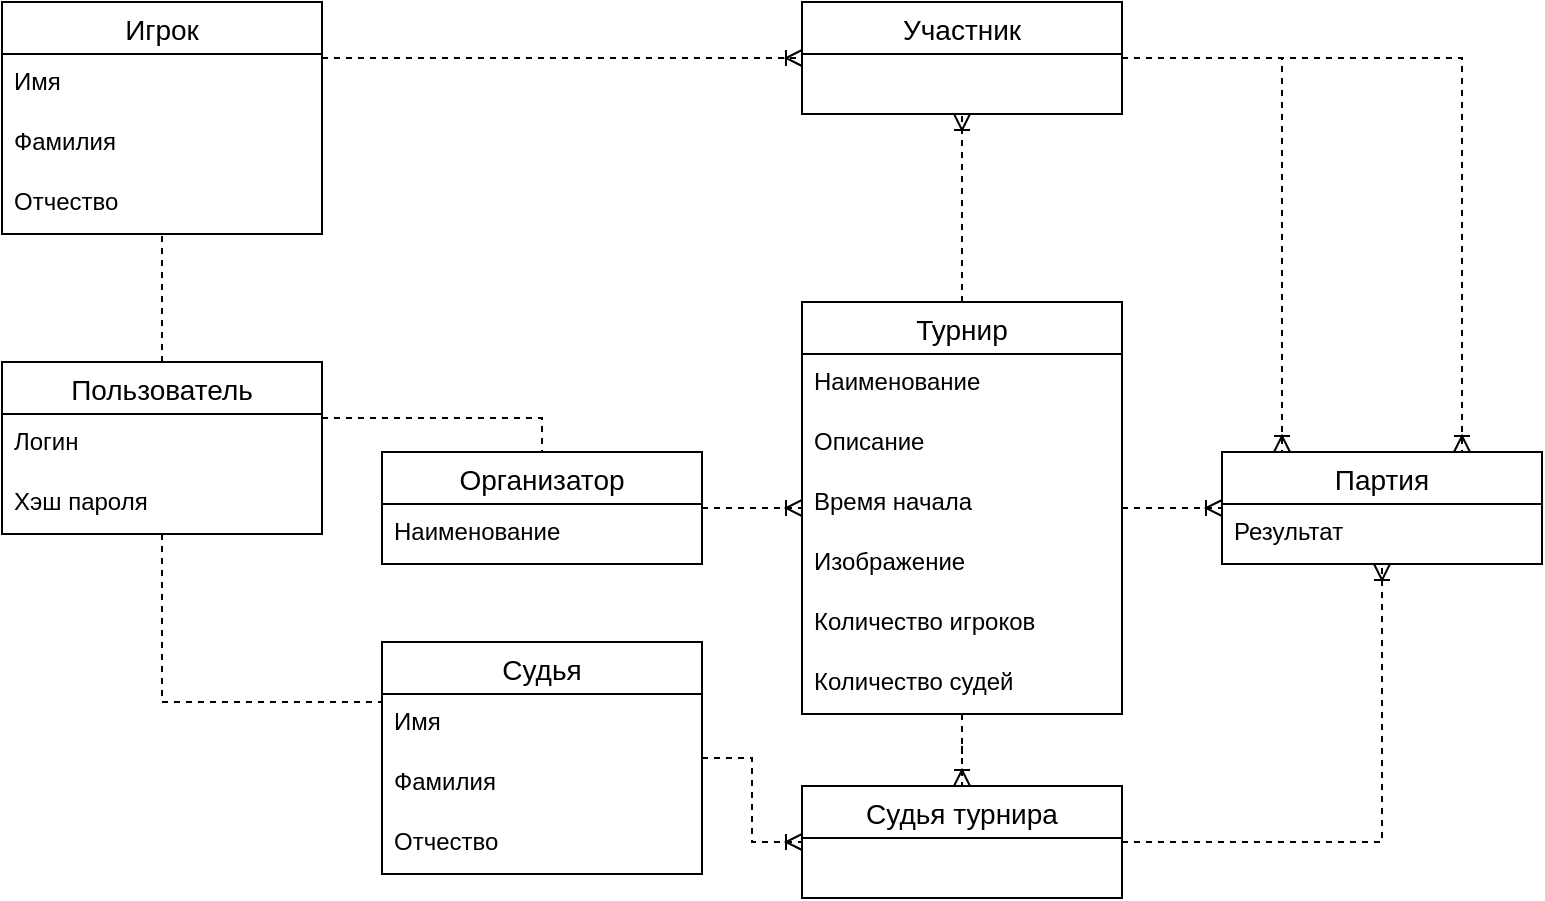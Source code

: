 <mxfile version="20.5.3" type="embed"><diagram id="R2lEEEUBdFMjLlhIrx00" name="Page-1"><mxGraphModel dx="904" dy="632" grid="1" gridSize="10" guides="1" tooltips="1" connect="1" arrows="1" fold="1" page="1" pageScale="1" pageWidth="850" pageHeight="1100" math="0" shadow="0" extFonts="Permanent Marker^https://fonts.googleapis.com/css?family=Permanent+Marker"><root><mxCell id="0"/><mxCell id="1" parent="0"/><mxCell id="Yu_OpDTn2ILr5B7UPivO-33" style="edgeStyle=orthogonalEdgeStyle;rounded=0;orthogonalLoop=1;jettySize=auto;html=1;endArrow=ERoneToMany;endFill=0;dashed=1;" parent="1" source="Yu_OpDTn2ILr5B7UPivO-1" target="Yu_OpDTn2ILr5B7UPivO-28" edge="1"><mxGeometry relative="1" as="geometry"/></mxCell><mxCell id="Yu_OpDTn2ILr5B7UPivO-1" value="Судья" style="swimlane;fontStyle=0;childLayout=stackLayout;horizontal=1;startSize=26;horizontalStack=0;resizeParent=1;resizeParentMax=0;resizeLast=0;collapsible=1;marginBottom=0;align=center;fontSize=14;" parent="1" vertex="1"><mxGeometry x="240" y="450" width="160" height="116" as="geometry"/></mxCell><mxCell id="Yu_OpDTn2ILr5B7UPivO-56" value="Имя" style="text;strokeColor=none;fillColor=none;spacingLeft=4;spacingRight=4;overflow=hidden;rotatable=0;points=[[0,0.5],[1,0.5]];portConstraint=eastwest;fontSize=12;whiteSpace=wrap;html=1;" parent="Yu_OpDTn2ILr5B7UPivO-1" vertex="1"><mxGeometry y="26" width="160" height="30" as="geometry"/></mxCell><mxCell id="Yu_OpDTn2ILr5B7UPivO-57" value="Фамилия" style="text;strokeColor=none;fillColor=none;spacingLeft=4;spacingRight=4;overflow=hidden;rotatable=0;points=[[0,0.5],[1,0.5]];portConstraint=eastwest;fontSize=12;whiteSpace=wrap;html=1;" parent="Yu_OpDTn2ILr5B7UPivO-1" vertex="1"><mxGeometry y="56" width="160" height="30" as="geometry"/></mxCell><mxCell id="Yu_OpDTn2ILr5B7UPivO-58" value="Отчество" style="text;strokeColor=none;fillColor=none;spacingLeft=4;spacingRight=4;overflow=hidden;rotatable=0;points=[[0,0.5],[1,0.5]];portConstraint=eastwest;fontSize=12;whiteSpace=wrap;html=1;" parent="Yu_OpDTn2ILr5B7UPivO-1" vertex="1"><mxGeometry y="86" width="160" height="30" as="geometry"/></mxCell><mxCell id="Yu_OpDTn2ILr5B7UPivO-12" style="edgeStyle=orthogonalEdgeStyle;rounded=0;orthogonalLoop=1;jettySize=auto;html=1;endArrow=none;endFill=0;dashed=1;" parent="1" source="Yu_OpDTn2ILr5B7UPivO-5" target="Yu_OpDTn2ILr5B7UPivO-1" edge="1"><mxGeometry relative="1" as="geometry"><Array as="points"><mxPoint x="130" y="480"/></Array></mxGeometry></mxCell><mxCell id="Yu_OpDTn2ILr5B7UPivO-17" style="edgeStyle=orthogonalEdgeStyle;rounded=0;orthogonalLoop=1;jettySize=auto;html=1;endArrow=none;endFill=0;dashed=1;" parent="1" source="Yu_OpDTn2ILr5B7UPivO-5" target="Yu_OpDTn2ILr5B7UPivO-13" edge="1"><mxGeometry relative="1" as="geometry"><Array as="points"><mxPoint x="240" y="338"/><mxPoint x="240" y="338"/></Array></mxGeometry></mxCell><mxCell id="Yu_OpDTn2ILr5B7UPivO-22" style="edgeStyle=orthogonalEdgeStyle;rounded=0;orthogonalLoop=1;jettySize=auto;html=1;endArrow=none;endFill=0;dashed=1;" parent="1" source="Yu_OpDTn2ILr5B7UPivO-5" target="Yu_OpDTn2ILr5B7UPivO-18" edge="1"><mxGeometry relative="1" as="geometry"/></mxCell><mxCell id="Yu_OpDTn2ILr5B7UPivO-5" value="Пользователь" style="swimlane;fontStyle=0;childLayout=stackLayout;horizontal=1;startSize=26;horizontalStack=0;resizeParent=1;resizeParentMax=0;resizeLast=0;collapsible=1;marginBottom=0;align=center;fontSize=14;" parent="1" vertex="1"><mxGeometry x="50" y="310" width="160" height="86" as="geometry"/></mxCell><mxCell id="Yu_OpDTn2ILr5B7UPivO-59" value="Логин" style="text;strokeColor=none;fillColor=none;spacingLeft=4;spacingRight=4;overflow=hidden;rotatable=0;points=[[0,0.5],[1,0.5]];portConstraint=eastwest;fontSize=12;whiteSpace=wrap;html=1;" parent="Yu_OpDTn2ILr5B7UPivO-5" vertex="1"><mxGeometry y="26" width="160" height="30" as="geometry"/></mxCell><mxCell id="Yu_OpDTn2ILr5B7UPivO-60" value="Хэш пароля" style="text;strokeColor=none;fillColor=none;spacingLeft=4;spacingRight=4;overflow=hidden;rotatable=0;points=[[0,0.5],[1,0.5]];portConstraint=eastwest;fontSize=12;whiteSpace=wrap;html=1;" parent="Yu_OpDTn2ILr5B7UPivO-5" vertex="1"><mxGeometry y="56" width="160" height="30" as="geometry"/></mxCell><mxCell id="Yu_OpDTn2ILr5B7UPivO-32" style="edgeStyle=orthogonalEdgeStyle;rounded=0;orthogonalLoop=1;jettySize=auto;html=1;endArrow=ERoneToMany;endFill=0;dashed=1;" parent="1" source="Yu_OpDTn2ILr5B7UPivO-13" target="Yu_OpDTn2ILr5B7UPivO-23" edge="1"><mxGeometry relative="1" as="geometry"/></mxCell><mxCell id="Yu_OpDTn2ILr5B7UPivO-13" value="Организатор" style="swimlane;fontStyle=0;childLayout=stackLayout;horizontal=1;startSize=26;horizontalStack=0;resizeParent=1;resizeParentMax=0;resizeLast=0;collapsible=1;marginBottom=0;align=center;fontSize=14;" parent="1" vertex="1"><mxGeometry x="240" y="355" width="160" height="56" as="geometry"/></mxCell><mxCell id="Yu_OpDTn2ILr5B7UPivO-48" value="Наименование" style="text;strokeColor=none;fillColor=none;spacingLeft=4;spacingRight=4;overflow=hidden;rotatable=0;points=[[0,0.5],[1,0.5]];portConstraint=eastwest;fontSize=12;whiteSpace=wrap;html=1;" parent="Yu_OpDTn2ILr5B7UPivO-13" vertex="1"><mxGeometry y="26" width="160" height="30" as="geometry"/></mxCell><mxCell id="Yu_OpDTn2ILr5B7UPivO-79" style="edgeStyle=orthogonalEdgeStyle;rounded=0;orthogonalLoop=1;jettySize=auto;html=1;endArrow=ERoneToMany;endFill=0;dashed=1;" parent="1" source="Yu_OpDTn2ILr5B7UPivO-18" target="Yu_OpDTn2ILr5B7UPivO-34" edge="1"><mxGeometry relative="1" as="geometry"><Array as="points"><mxPoint x="270" y="158"/><mxPoint x="270" y="158"/></Array></mxGeometry></mxCell><mxCell id="Yu_OpDTn2ILr5B7UPivO-18" value="Игрок" style="swimlane;fontStyle=0;childLayout=stackLayout;horizontal=1;startSize=26;horizontalStack=0;resizeParent=1;resizeParentMax=0;resizeLast=0;collapsible=1;marginBottom=0;align=center;fontSize=14;" parent="1" vertex="1"><mxGeometry x="50" y="130" width="160" height="116" as="geometry"/></mxCell><mxCell id="Yu_OpDTn2ILr5B7UPivO-53" value="Имя" style="text;strokeColor=none;fillColor=none;spacingLeft=4;spacingRight=4;overflow=hidden;rotatable=0;points=[[0,0.5],[1,0.5]];portConstraint=eastwest;fontSize=12;whiteSpace=wrap;html=1;" parent="Yu_OpDTn2ILr5B7UPivO-18" vertex="1"><mxGeometry y="26" width="160" height="30" as="geometry"/></mxCell><mxCell id="Yu_OpDTn2ILr5B7UPivO-54" value="Фамилия" style="text;strokeColor=none;fillColor=none;spacingLeft=4;spacingRight=4;overflow=hidden;rotatable=0;points=[[0,0.5],[1,0.5]];portConstraint=eastwest;fontSize=12;whiteSpace=wrap;html=1;" parent="Yu_OpDTn2ILr5B7UPivO-18" vertex="1"><mxGeometry y="56" width="160" height="30" as="geometry"/></mxCell><mxCell id="Yu_OpDTn2ILr5B7UPivO-55" value="Отчество" style="text;strokeColor=none;fillColor=none;spacingLeft=4;spacingRight=4;overflow=hidden;rotatable=0;points=[[0,0.5],[1,0.5]];portConstraint=eastwest;fontSize=12;whiteSpace=wrap;html=1;" parent="Yu_OpDTn2ILr5B7UPivO-18" vertex="1"><mxGeometry y="86" width="160" height="30" as="geometry"/></mxCell><mxCell id="Yu_OpDTn2ILr5B7UPivO-42" style="edgeStyle=orthogonalEdgeStyle;rounded=0;orthogonalLoop=1;jettySize=auto;html=1;endArrow=ERoneToMany;endFill=0;dashed=1;" parent="1" source="Yu_OpDTn2ILr5B7UPivO-23" target="Yu_OpDTn2ILr5B7UPivO-38" edge="1"><mxGeometry relative="1" as="geometry"/></mxCell><mxCell id="Yu_OpDTn2ILr5B7UPivO-44" style="edgeStyle=orthogonalEdgeStyle;rounded=0;orthogonalLoop=1;jettySize=auto;html=1;endArrow=ERoneToMany;endFill=0;dashed=1;" parent="1" source="Yu_OpDTn2ILr5B7UPivO-23" target="Yu_OpDTn2ILr5B7UPivO-28" edge="1"><mxGeometry relative="1" as="geometry"/></mxCell><mxCell id="Yu_OpDTn2ILr5B7UPivO-82" style="edgeStyle=orthogonalEdgeStyle;rounded=0;orthogonalLoop=1;jettySize=auto;html=1;endArrow=ERoneToMany;endFill=0;dashed=1;" parent="1" source="Yu_OpDTn2ILr5B7UPivO-23" target="Yu_OpDTn2ILr5B7UPivO-34" edge="1"><mxGeometry relative="1" as="geometry"/></mxCell><mxCell id="Yu_OpDTn2ILr5B7UPivO-23" value="Турнир" style="swimlane;fontStyle=0;childLayout=stackLayout;horizontal=1;startSize=26;horizontalStack=0;resizeParent=1;resizeParentMax=0;resizeLast=0;collapsible=1;marginBottom=0;align=center;fontSize=14;" parent="1" vertex="1"><mxGeometry x="450" y="280" width="160" height="206" as="geometry"/></mxCell><mxCell id="Yu_OpDTn2ILr5B7UPivO-49" value="Наименование" style="text;strokeColor=none;fillColor=none;spacingLeft=4;spacingRight=4;overflow=hidden;rotatable=0;points=[[0,0.5],[1,0.5]];portConstraint=eastwest;fontSize=12;whiteSpace=wrap;html=1;" parent="Yu_OpDTn2ILr5B7UPivO-23" vertex="1"><mxGeometry y="26" width="160" height="30" as="geometry"/></mxCell><mxCell id="Yu_OpDTn2ILr5B7UPivO-50" value="Описание" style="text;strokeColor=none;fillColor=none;spacingLeft=4;spacingRight=4;overflow=hidden;rotatable=0;points=[[0,0.5],[1,0.5]];portConstraint=eastwest;fontSize=12;whiteSpace=wrap;html=1;" parent="Yu_OpDTn2ILr5B7UPivO-23" vertex="1"><mxGeometry y="56" width="160" height="30" as="geometry"/></mxCell><mxCell id="Yu_OpDTn2ILr5B7UPivO-52" value="Время начала" style="text;strokeColor=none;fillColor=none;spacingLeft=4;spacingRight=4;overflow=hidden;rotatable=0;points=[[0,0.5],[1,0.5]];portConstraint=eastwest;fontSize=12;whiteSpace=wrap;html=1;" parent="Yu_OpDTn2ILr5B7UPivO-23" vertex="1"><mxGeometry y="86" width="160" height="30" as="geometry"/></mxCell><mxCell id="10" value="Изображение" style="text;strokeColor=none;fillColor=none;spacingLeft=4;spacingRight=4;overflow=hidden;rotatable=0;points=[[0,0.5],[1,0.5]];portConstraint=eastwest;fontSize=12;" vertex="1" parent="Yu_OpDTn2ILr5B7UPivO-23"><mxGeometry y="116" width="160" height="30" as="geometry"/></mxCell><mxCell id="8" value="Количество игроков" style="text;strokeColor=none;fillColor=none;spacingLeft=4;spacingRight=4;overflow=hidden;rotatable=0;points=[[0,0.5],[1,0.5]];portConstraint=eastwest;fontSize=12;" vertex="1" parent="Yu_OpDTn2ILr5B7UPivO-23"><mxGeometry y="146" width="160" height="30" as="geometry"/></mxCell><mxCell id="9" value="Количество судей" style="text;strokeColor=none;fillColor=none;spacingLeft=4;spacingRight=4;overflow=hidden;rotatable=0;points=[[0,0.5],[1,0.5]];portConstraint=eastwest;fontSize=12;" vertex="1" parent="Yu_OpDTn2ILr5B7UPivO-23"><mxGeometry y="176" width="160" height="30" as="geometry"/></mxCell><mxCell id="Yu_OpDTn2ILr5B7UPivO-45" style="edgeStyle=orthogonalEdgeStyle;rounded=0;orthogonalLoop=1;jettySize=auto;html=1;endArrow=ERoneToMany;endFill=0;dashed=1;" parent="1" source="Yu_OpDTn2ILr5B7UPivO-28" target="Yu_OpDTn2ILr5B7UPivO-38" edge="1"><mxGeometry relative="1" as="geometry"/></mxCell><mxCell id="Yu_OpDTn2ILr5B7UPivO-28" value="Судья турнира" style="swimlane;fontStyle=0;childLayout=stackLayout;horizontal=1;startSize=26;horizontalStack=0;resizeParent=1;resizeParentMax=0;resizeLast=0;collapsible=1;marginBottom=0;align=center;fontSize=14;" parent="1" vertex="1"><mxGeometry x="450" y="522" width="160" height="56" as="geometry"/></mxCell><mxCell id="2" style="edgeStyle=orthogonalEdgeStyle;rounded=0;orthogonalLoop=1;jettySize=auto;html=1;endArrow=ERoneToMany;endFill=0;dashed=1;" edge="1" parent="1" source="Yu_OpDTn2ILr5B7UPivO-34" target="Yu_OpDTn2ILr5B7UPivO-38"><mxGeometry relative="1" as="geometry"><Array as="points"><mxPoint x="780" y="158"/></Array></mxGeometry></mxCell><mxCell id="5" style="edgeStyle=orthogonalEdgeStyle;rounded=0;orthogonalLoop=1;jettySize=auto;html=1;dashed=1;endArrow=ERoneToMany;endFill=0;" edge="1" parent="1" source="Yu_OpDTn2ILr5B7UPivO-34" target="Yu_OpDTn2ILr5B7UPivO-38"><mxGeometry relative="1" as="geometry"><Array as="points"><mxPoint x="690" y="158"/></Array></mxGeometry></mxCell><mxCell id="Yu_OpDTn2ILr5B7UPivO-34" value="Участник" style="swimlane;fontStyle=0;childLayout=stackLayout;horizontal=1;startSize=26;horizontalStack=0;resizeParent=1;resizeParentMax=0;resizeLast=0;collapsible=1;marginBottom=0;align=center;fontSize=14;" parent="1" vertex="1"><mxGeometry x="450" y="130" width="160" height="56" as="geometry"/></mxCell><mxCell id="Yu_OpDTn2ILr5B7UPivO-38" value="Партия" style="swimlane;fontStyle=0;childLayout=stackLayout;horizontal=1;startSize=26;horizontalStack=0;resizeParent=1;resizeParentMax=0;resizeLast=0;collapsible=1;marginBottom=0;align=center;fontSize=14;" parent="1" vertex="1"><mxGeometry x="660" y="355" width="160" height="56" as="geometry"/></mxCell><mxCell id="4" value="Результат" style="text;strokeColor=none;fillColor=none;spacingLeft=4;spacingRight=4;overflow=hidden;rotatable=0;points=[[0,0.5],[1,0.5]];portConstraint=eastwest;fontSize=12;" vertex="1" parent="Yu_OpDTn2ILr5B7UPivO-38"><mxGeometry y="26" width="160" height="30" as="geometry"/></mxCell></root></mxGraphModel></diagram></mxfile>